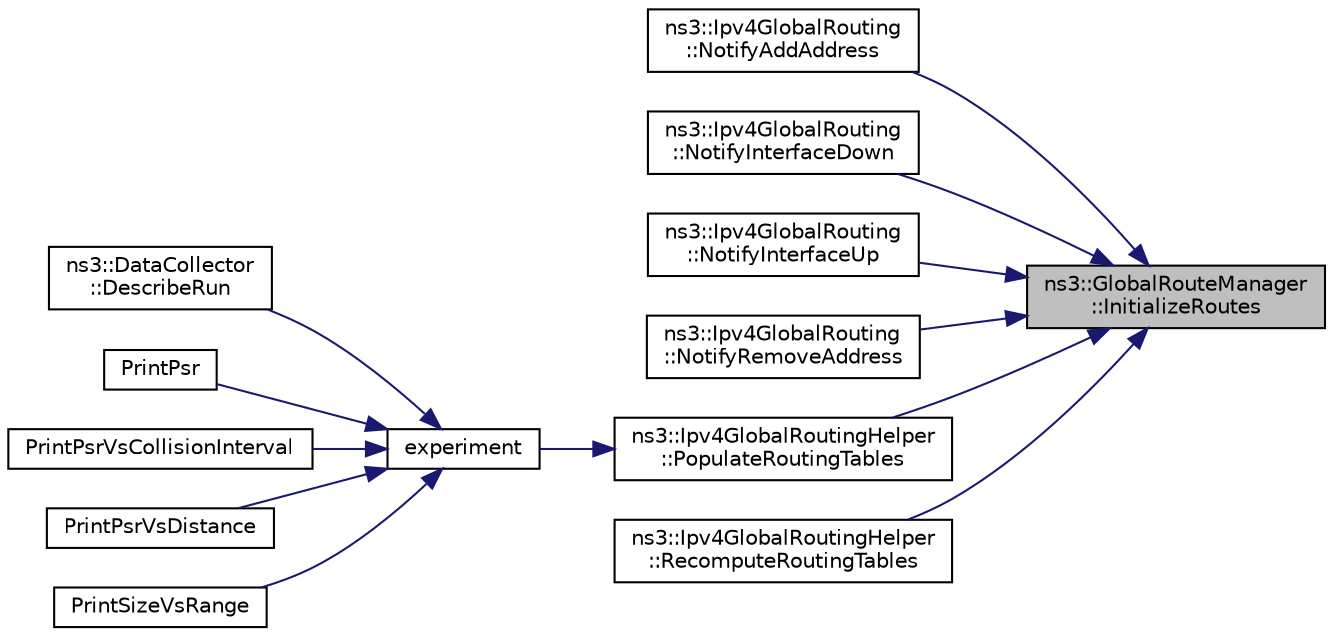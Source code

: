 digraph "ns3::GlobalRouteManager::InitializeRoutes"
{
 // LATEX_PDF_SIZE
  edge [fontname="Helvetica",fontsize="10",labelfontname="Helvetica",labelfontsize="10"];
  node [fontname="Helvetica",fontsize="10",shape=record];
  rankdir="RL";
  Node1 [label="ns3::GlobalRouteManager\l::InitializeRoutes",height=0.2,width=0.4,color="black", fillcolor="grey75", style="filled", fontcolor="black",tooltip="Compute routes using a Dijkstra SPF computation and populate per-node forwarding tables."];
  Node1 -> Node2 [dir="back",color="midnightblue",fontsize="10",style="solid",fontname="Helvetica"];
  Node2 [label="ns3::Ipv4GlobalRouting\l::NotifyAddAddress",height=0.2,width=0.4,color="black", fillcolor="white", style="filled",URL="$classns3_1_1_ipv4_global_routing.html#a500c6e43cbf90b83b9582d3dc029ede0",tooltip=" "];
  Node1 -> Node3 [dir="back",color="midnightblue",fontsize="10",style="solid",fontname="Helvetica"];
  Node3 [label="ns3::Ipv4GlobalRouting\l::NotifyInterfaceDown",height=0.2,width=0.4,color="black", fillcolor="white", style="filled",URL="$classns3_1_1_ipv4_global_routing.html#a15eb3f2522504b90c7fb28412040e1ff",tooltip=" "];
  Node1 -> Node4 [dir="back",color="midnightblue",fontsize="10",style="solid",fontname="Helvetica"];
  Node4 [label="ns3::Ipv4GlobalRouting\l::NotifyInterfaceUp",height=0.2,width=0.4,color="black", fillcolor="white", style="filled",URL="$classns3_1_1_ipv4_global_routing.html#af4068bd0482d47a34ceb857ba2137c97",tooltip=" "];
  Node1 -> Node5 [dir="back",color="midnightblue",fontsize="10",style="solid",fontname="Helvetica"];
  Node5 [label="ns3::Ipv4GlobalRouting\l::NotifyRemoveAddress",height=0.2,width=0.4,color="black", fillcolor="white", style="filled",URL="$classns3_1_1_ipv4_global_routing.html#a2fe404417aaa31ac52fe87817075e612",tooltip=" "];
  Node1 -> Node6 [dir="back",color="midnightblue",fontsize="10",style="solid",fontname="Helvetica"];
  Node6 [label="ns3::Ipv4GlobalRoutingHelper\l::PopulateRoutingTables",height=0.2,width=0.4,color="black", fillcolor="white", style="filled",URL="$classns3_1_1_ipv4_global_routing_helper.html#a540c7339880774ff18a459238ef5a7b2",tooltip="Build a routing database and initialize the routing tables of the nodes in the simulation."];
  Node6 -> Node7 [dir="back",color="midnightblue",fontsize="10",style="solid",fontname="Helvetica"];
  Node7 [label="experiment",height=0.2,width=0.4,color="black", fillcolor="white", style="filled",URL="$cobalt-vs-codel_8cc.html#a6397b590e75a0f7841fcfa02a2ea7611",tooltip=" "];
  Node7 -> Node8 [dir="back",color="midnightblue",fontsize="10",style="solid",fontname="Helvetica"];
  Node8 [label="ns3::DataCollector\l::DescribeRun",height=0.2,width=0.4,color="black", fillcolor="white", style="filled",URL="$classns3_1_1_data_collector.html#acbe01ba4bbd08201837d89f4d9f70c8d",tooltip="Provide specific parameters to the DataCollector."];
  Node7 -> Node9 [dir="back",color="midnightblue",fontsize="10",style="solid",fontname="Helvetica"];
  Node9 [label="PrintPsr",height=0.2,width=0.4,color="black", fillcolor="white", style="filled",URL="$wifi-phy-test_8cc.html#a42c1d9e27262bb5d89d810ed801256a4",tooltip=" "];
  Node7 -> Node10 [dir="back",color="midnightblue",fontsize="10",style="solid",fontname="Helvetica"];
  Node10 [label="PrintPsrVsCollisionInterval",height=0.2,width=0.4,color="black", fillcolor="white", style="filled",URL="$wifi-phy-test_8cc.html#aab44d6a0275b5772fc749d381feea8ab",tooltip=" "];
  Node7 -> Node11 [dir="back",color="midnightblue",fontsize="10",style="solid",fontname="Helvetica"];
  Node11 [label="PrintPsrVsDistance",height=0.2,width=0.4,color="black", fillcolor="white", style="filled",URL="$wifi-phy-test_8cc.html#abd961820fb9558c644885450fb13fb6d",tooltip=" "];
  Node7 -> Node12 [dir="back",color="midnightblue",fontsize="10",style="solid",fontname="Helvetica"];
  Node12 [label="PrintSizeVsRange",height=0.2,width=0.4,color="black", fillcolor="white", style="filled",URL="$wifi-phy-test_8cc.html#ad67fa807e9515a1be5f27713480d1687",tooltip=" "];
  Node1 -> Node13 [dir="back",color="midnightblue",fontsize="10",style="solid",fontname="Helvetica"];
  Node13 [label="ns3::Ipv4GlobalRoutingHelper\l::RecomputeRoutingTables",height=0.2,width=0.4,color="black", fillcolor="white", style="filled",URL="$classns3_1_1_ipv4_global_routing_helper.html#a0a266b82c78b1252827f77b22d0637ab",tooltip="Remove all routes that were previously installed in a prior call to either PopulateRoutingTables() or..."];
}
